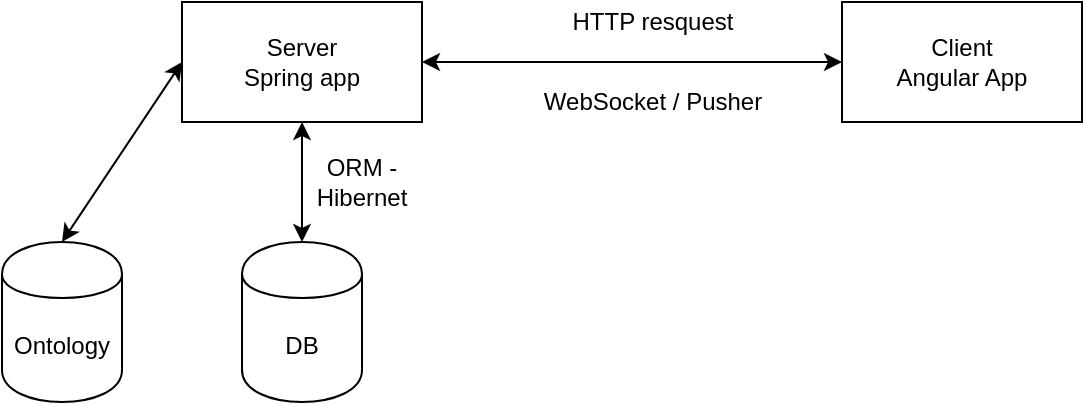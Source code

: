 <mxfile version="13.0.4" type="device"><diagram id="HvjVd5XigtqeJB6hRldR" name="Page-1"><mxGraphModel dx="868" dy="401" grid="1" gridSize="10" guides="1" tooltips="1" connect="1" arrows="1" fold="1" page="1" pageScale="1" pageWidth="850" pageHeight="1100" math="0" shadow="0"><root><mxCell id="0"/><mxCell id="1" parent="0"/><mxCell id="ru6YdPDkgAAcvbdyg3xk-1" value="Server&lt;br&gt;Spring app" style="rounded=0;whiteSpace=wrap;html=1;" vertex="1" parent="1"><mxGeometry x="140" y="70" width="120" height="60" as="geometry"/></mxCell><mxCell id="ru6YdPDkgAAcvbdyg3xk-2" value="Client&lt;br&gt;Angular App" style="rounded=0;whiteSpace=wrap;html=1;" vertex="1" parent="1"><mxGeometry x="470" y="70" width="120" height="60" as="geometry"/></mxCell><mxCell id="ru6YdPDkgAAcvbdyg3xk-4" value="" style="endArrow=classic;startArrow=classic;html=1;entryX=0;entryY=0.5;entryDx=0;entryDy=0;exitX=1;exitY=0.5;exitDx=0;exitDy=0;" edge="1" parent="1" source="ru6YdPDkgAAcvbdyg3xk-1" target="ru6YdPDkgAAcvbdyg3xk-2"><mxGeometry width="50" height="50" relative="1" as="geometry"><mxPoint x="400" y="220" as="sourcePoint"/><mxPoint x="450" y="170" as="targetPoint"/></mxGeometry></mxCell><mxCell id="ru6YdPDkgAAcvbdyg3xk-7" value="HTTP resquest" style="text;html=1;align=center;verticalAlign=middle;resizable=0;points=[];autosize=1;" vertex="1" parent="1"><mxGeometry x="325" y="70" width="100" height="20" as="geometry"/></mxCell><mxCell id="ru6YdPDkgAAcvbdyg3xk-8" value="WebSocket / Pusher" style="text;html=1;align=center;verticalAlign=middle;resizable=0;points=[];autosize=1;" vertex="1" parent="1"><mxGeometry x="315" y="110" width="120" height="20" as="geometry"/></mxCell><mxCell id="ru6YdPDkgAAcvbdyg3xk-9" value="DB" style="shape=cylinder;whiteSpace=wrap;html=1;boundedLbl=1;backgroundOutline=1;" vertex="1" parent="1"><mxGeometry x="170" y="190" width="60" height="80" as="geometry"/></mxCell><mxCell id="ru6YdPDkgAAcvbdyg3xk-10" value="" style="endArrow=classic;startArrow=classic;html=1;entryX=0.5;entryY=1;entryDx=0;entryDy=0;exitX=0.5;exitY=0;exitDx=0;exitDy=0;" edge="1" parent="1" source="ru6YdPDkgAAcvbdyg3xk-9" target="ru6YdPDkgAAcvbdyg3xk-1"><mxGeometry width="50" height="50" relative="1" as="geometry"><mxPoint x="400" y="220" as="sourcePoint"/><mxPoint x="450" y="170" as="targetPoint"/></mxGeometry></mxCell><mxCell id="ru6YdPDkgAAcvbdyg3xk-11" value="Ontology" style="shape=cylinder;whiteSpace=wrap;html=1;boundedLbl=1;backgroundOutline=1;" vertex="1" parent="1"><mxGeometry x="50" y="190" width="60" height="80" as="geometry"/></mxCell><mxCell id="ru6YdPDkgAAcvbdyg3xk-12" value="" style="endArrow=classic;startArrow=classic;html=1;entryX=0;entryY=0.5;entryDx=0;entryDy=0;exitX=0.5;exitY=0;exitDx=0;exitDy=0;" edge="1" parent="1" source="ru6YdPDkgAAcvbdyg3xk-11" target="ru6YdPDkgAAcvbdyg3xk-1"><mxGeometry width="50" height="50" relative="1" as="geometry"><mxPoint x="400" y="220" as="sourcePoint"/><mxPoint x="450" y="170" as="targetPoint"/></mxGeometry></mxCell><mxCell id="ru6YdPDkgAAcvbdyg3xk-14" value="ORM - Hibernet" style="text;html=1;strokeColor=none;fillColor=none;align=center;verticalAlign=middle;whiteSpace=wrap;rounded=0;" vertex="1" parent="1"><mxGeometry x="210" y="150" width="40" height="20" as="geometry"/></mxCell></root></mxGraphModel></diagram></mxfile>